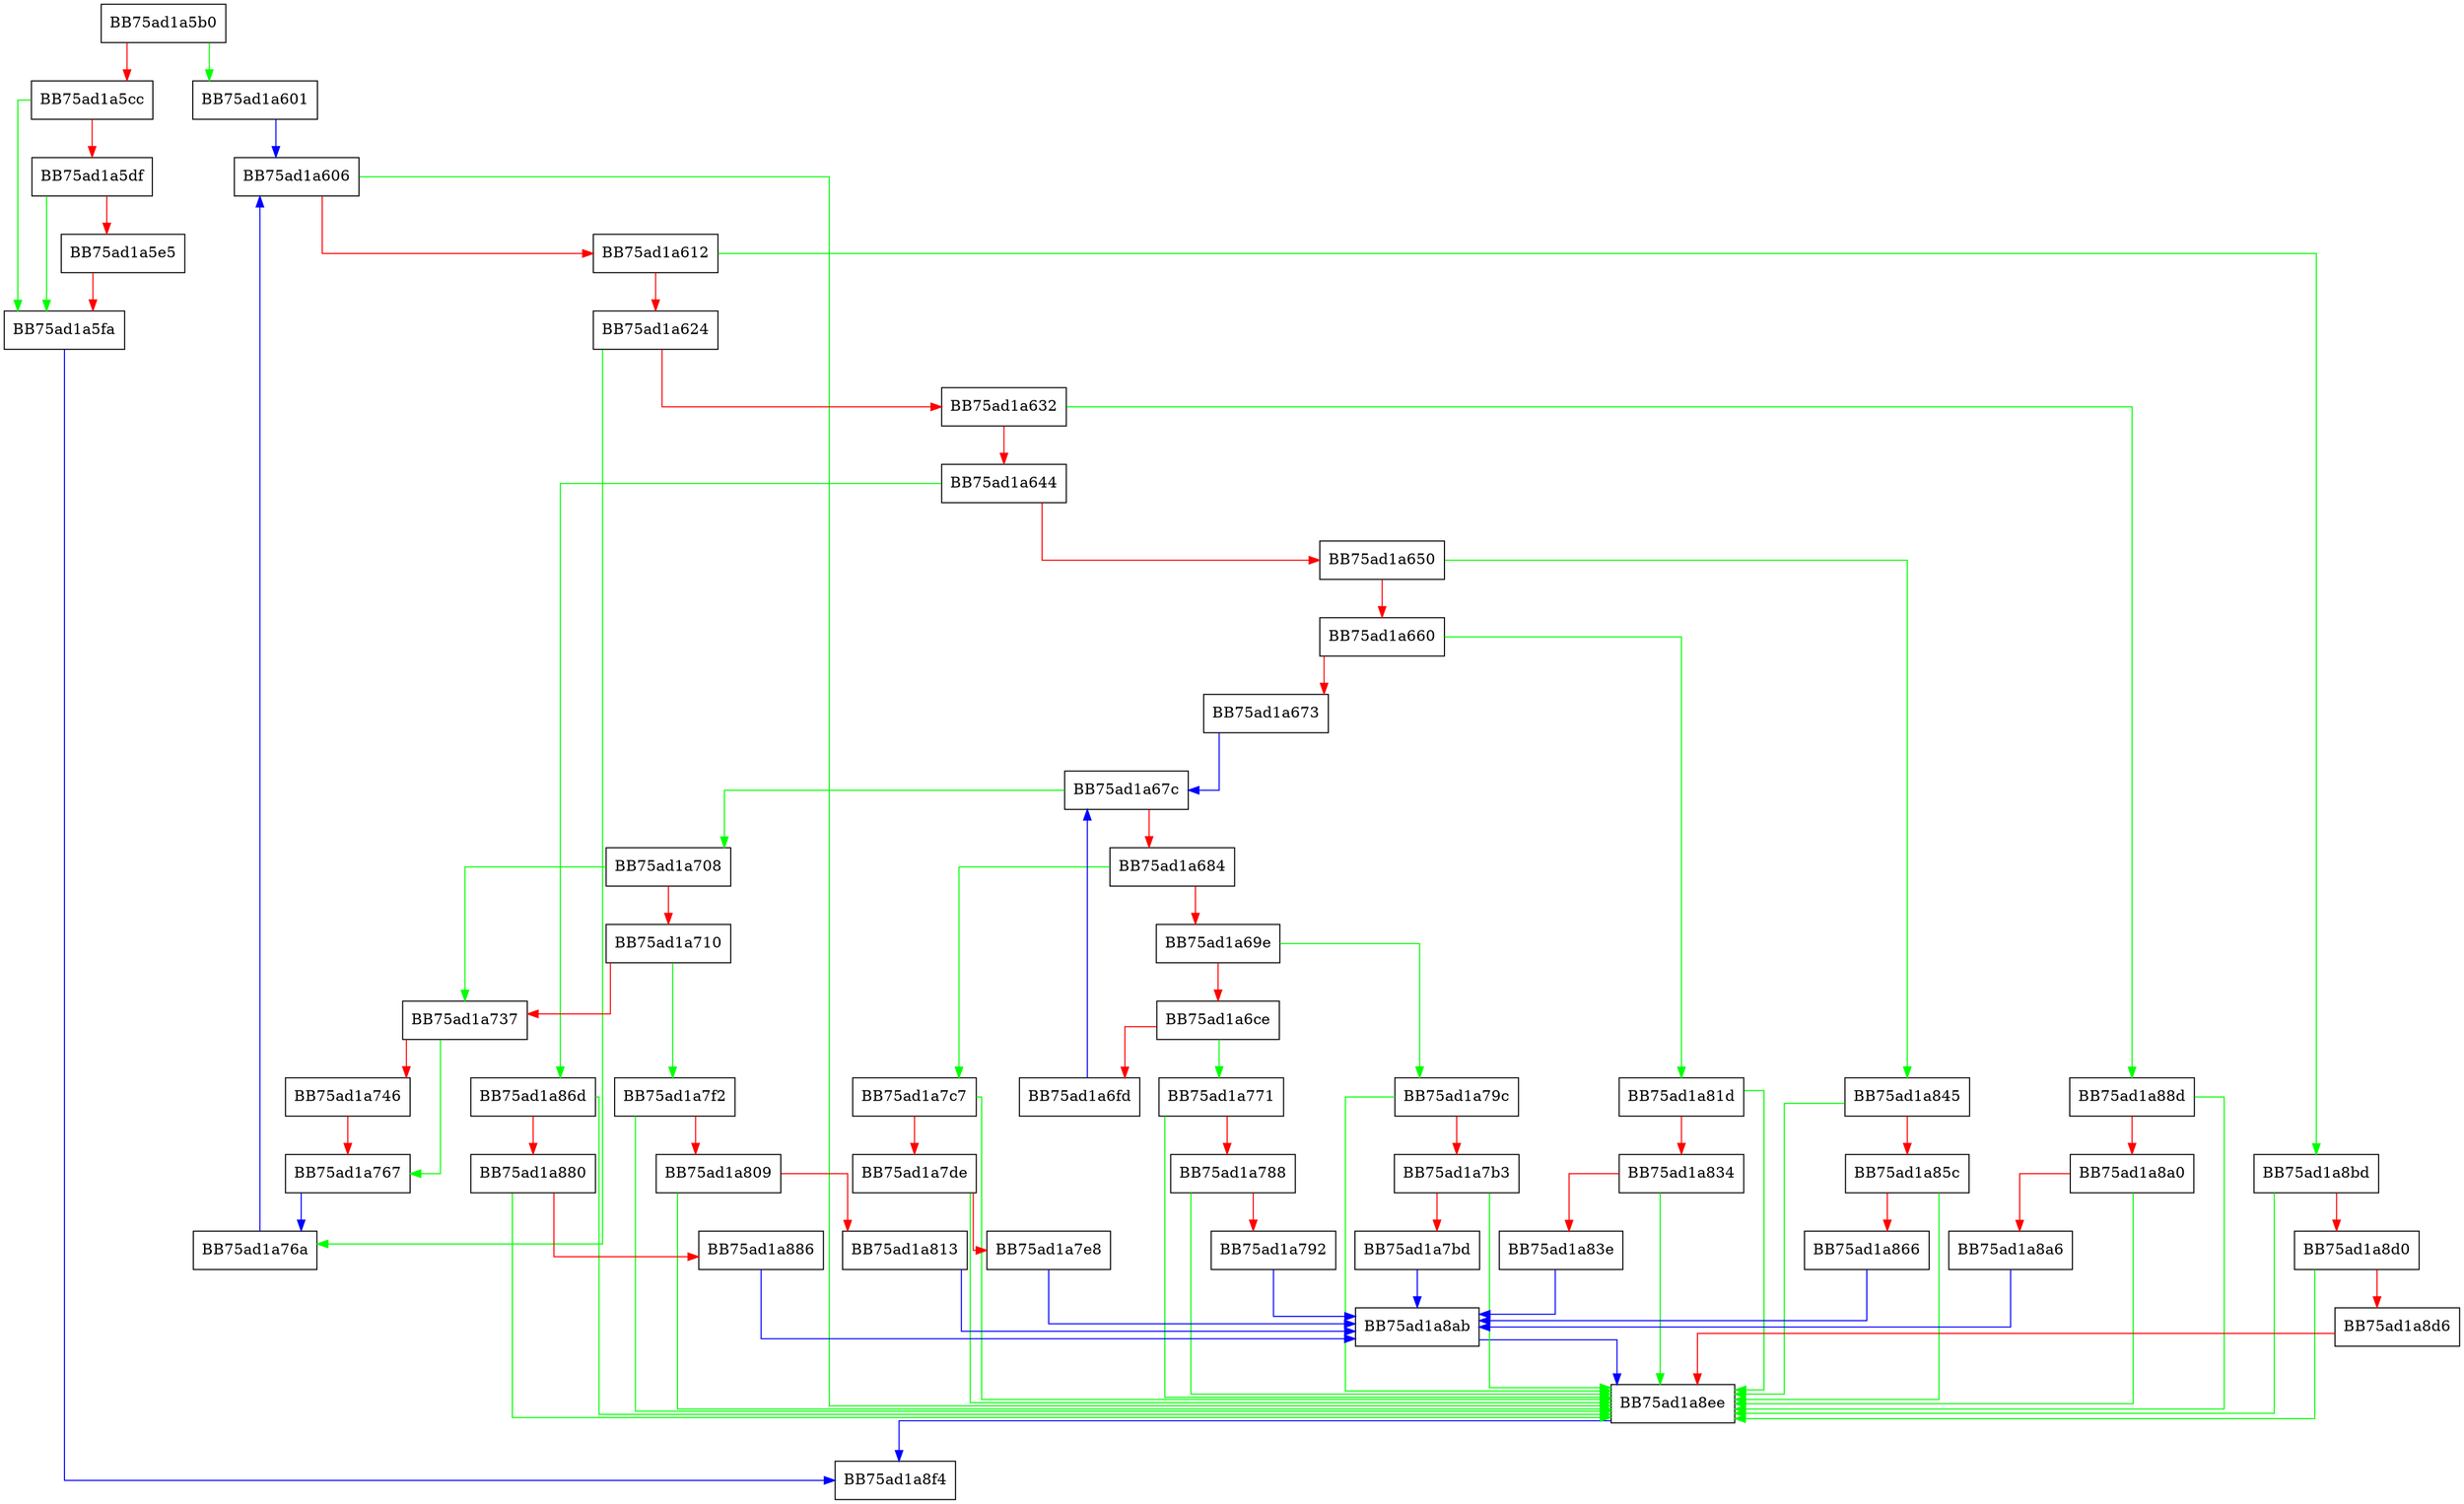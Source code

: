digraph Uncompress {
  node [shape="box"];
  graph [splines=ortho];
  BB75ad1a5b0 -> BB75ad1a601 [color="green"];
  BB75ad1a5b0 -> BB75ad1a5cc [color="red"];
  BB75ad1a5cc -> BB75ad1a5fa [color="green"];
  BB75ad1a5cc -> BB75ad1a5df [color="red"];
  BB75ad1a5df -> BB75ad1a5fa [color="green"];
  BB75ad1a5df -> BB75ad1a5e5 [color="red"];
  BB75ad1a5e5 -> BB75ad1a5fa [color="red"];
  BB75ad1a5fa -> BB75ad1a8f4 [color="blue"];
  BB75ad1a601 -> BB75ad1a606 [color="blue"];
  BB75ad1a606 -> BB75ad1a8ee [color="green"];
  BB75ad1a606 -> BB75ad1a612 [color="red"];
  BB75ad1a612 -> BB75ad1a8bd [color="green"];
  BB75ad1a612 -> BB75ad1a624 [color="red"];
  BB75ad1a624 -> BB75ad1a76a [color="green"];
  BB75ad1a624 -> BB75ad1a632 [color="red"];
  BB75ad1a632 -> BB75ad1a88d [color="green"];
  BB75ad1a632 -> BB75ad1a644 [color="red"];
  BB75ad1a644 -> BB75ad1a86d [color="green"];
  BB75ad1a644 -> BB75ad1a650 [color="red"];
  BB75ad1a650 -> BB75ad1a845 [color="green"];
  BB75ad1a650 -> BB75ad1a660 [color="red"];
  BB75ad1a660 -> BB75ad1a81d [color="green"];
  BB75ad1a660 -> BB75ad1a673 [color="red"];
  BB75ad1a673 -> BB75ad1a67c [color="blue"];
  BB75ad1a67c -> BB75ad1a708 [color="green"];
  BB75ad1a67c -> BB75ad1a684 [color="red"];
  BB75ad1a684 -> BB75ad1a7c7 [color="green"];
  BB75ad1a684 -> BB75ad1a69e [color="red"];
  BB75ad1a69e -> BB75ad1a79c [color="green"];
  BB75ad1a69e -> BB75ad1a6ce [color="red"];
  BB75ad1a6ce -> BB75ad1a771 [color="green"];
  BB75ad1a6ce -> BB75ad1a6fd [color="red"];
  BB75ad1a6fd -> BB75ad1a67c [color="blue"];
  BB75ad1a708 -> BB75ad1a737 [color="green"];
  BB75ad1a708 -> BB75ad1a710 [color="red"];
  BB75ad1a710 -> BB75ad1a7f2 [color="green"];
  BB75ad1a710 -> BB75ad1a737 [color="red"];
  BB75ad1a737 -> BB75ad1a767 [color="green"];
  BB75ad1a737 -> BB75ad1a746 [color="red"];
  BB75ad1a746 -> BB75ad1a767 [color="red"];
  BB75ad1a767 -> BB75ad1a76a [color="blue"];
  BB75ad1a76a -> BB75ad1a606 [color="blue"];
  BB75ad1a771 -> BB75ad1a8ee [color="green"];
  BB75ad1a771 -> BB75ad1a788 [color="red"];
  BB75ad1a788 -> BB75ad1a8ee [color="green"];
  BB75ad1a788 -> BB75ad1a792 [color="red"];
  BB75ad1a792 -> BB75ad1a8ab [color="blue"];
  BB75ad1a79c -> BB75ad1a8ee [color="green"];
  BB75ad1a79c -> BB75ad1a7b3 [color="red"];
  BB75ad1a7b3 -> BB75ad1a8ee [color="green"];
  BB75ad1a7b3 -> BB75ad1a7bd [color="red"];
  BB75ad1a7bd -> BB75ad1a8ab [color="blue"];
  BB75ad1a7c7 -> BB75ad1a8ee [color="green"];
  BB75ad1a7c7 -> BB75ad1a7de [color="red"];
  BB75ad1a7de -> BB75ad1a8ee [color="green"];
  BB75ad1a7de -> BB75ad1a7e8 [color="red"];
  BB75ad1a7e8 -> BB75ad1a8ab [color="blue"];
  BB75ad1a7f2 -> BB75ad1a8ee [color="green"];
  BB75ad1a7f2 -> BB75ad1a809 [color="red"];
  BB75ad1a809 -> BB75ad1a8ee [color="green"];
  BB75ad1a809 -> BB75ad1a813 [color="red"];
  BB75ad1a813 -> BB75ad1a8ab [color="blue"];
  BB75ad1a81d -> BB75ad1a8ee [color="green"];
  BB75ad1a81d -> BB75ad1a834 [color="red"];
  BB75ad1a834 -> BB75ad1a8ee [color="green"];
  BB75ad1a834 -> BB75ad1a83e [color="red"];
  BB75ad1a83e -> BB75ad1a8ab [color="blue"];
  BB75ad1a845 -> BB75ad1a8ee [color="green"];
  BB75ad1a845 -> BB75ad1a85c [color="red"];
  BB75ad1a85c -> BB75ad1a8ee [color="green"];
  BB75ad1a85c -> BB75ad1a866 [color="red"];
  BB75ad1a866 -> BB75ad1a8ab [color="blue"];
  BB75ad1a86d -> BB75ad1a8ee [color="green"];
  BB75ad1a86d -> BB75ad1a880 [color="red"];
  BB75ad1a880 -> BB75ad1a8ee [color="green"];
  BB75ad1a880 -> BB75ad1a886 [color="red"];
  BB75ad1a886 -> BB75ad1a8ab [color="blue"];
  BB75ad1a88d -> BB75ad1a8ee [color="green"];
  BB75ad1a88d -> BB75ad1a8a0 [color="red"];
  BB75ad1a8a0 -> BB75ad1a8ee [color="green"];
  BB75ad1a8a0 -> BB75ad1a8a6 [color="red"];
  BB75ad1a8a6 -> BB75ad1a8ab [color="blue"];
  BB75ad1a8ab -> BB75ad1a8ee [color="blue"];
  BB75ad1a8bd -> BB75ad1a8ee [color="green"];
  BB75ad1a8bd -> BB75ad1a8d0 [color="red"];
  BB75ad1a8d0 -> BB75ad1a8ee [color="green"];
  BB75ad1a8d0 -> BB75ad1a8d6 [color="red"];
  BB75ad1a8d6 -> BB75ad1a8ee [color="red"];
  BB75ad1a8ee -> BB75ad1a8f4 [color="blue"];
}